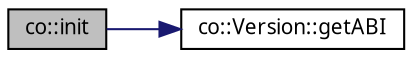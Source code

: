 digraph "co::init"
{
  edge [fontname="Sans",fontsize="10",labelfontname="Sans",labelfontsize="10"];
  node [fontname="Sans",fontsize="10",shape=record];
  rankdir="LR";
  Node1 [label="co::init",height=0.2,width=0.4,color="black", fillcolor="grey75", style="filled" fontcolor="black"];
  Node1 -> Node2 [color="midnightblue",fontsize="10",style="solid",fontname="Sans"];
  Node2 [label="co::Version::getABI",height=0.2,width=0.4,color="black", fillcolor="white", style="filled",URL="$classco_1_1Version.html#a64e78d87829e2e82cdcdd5cdf6887a52"];
}
